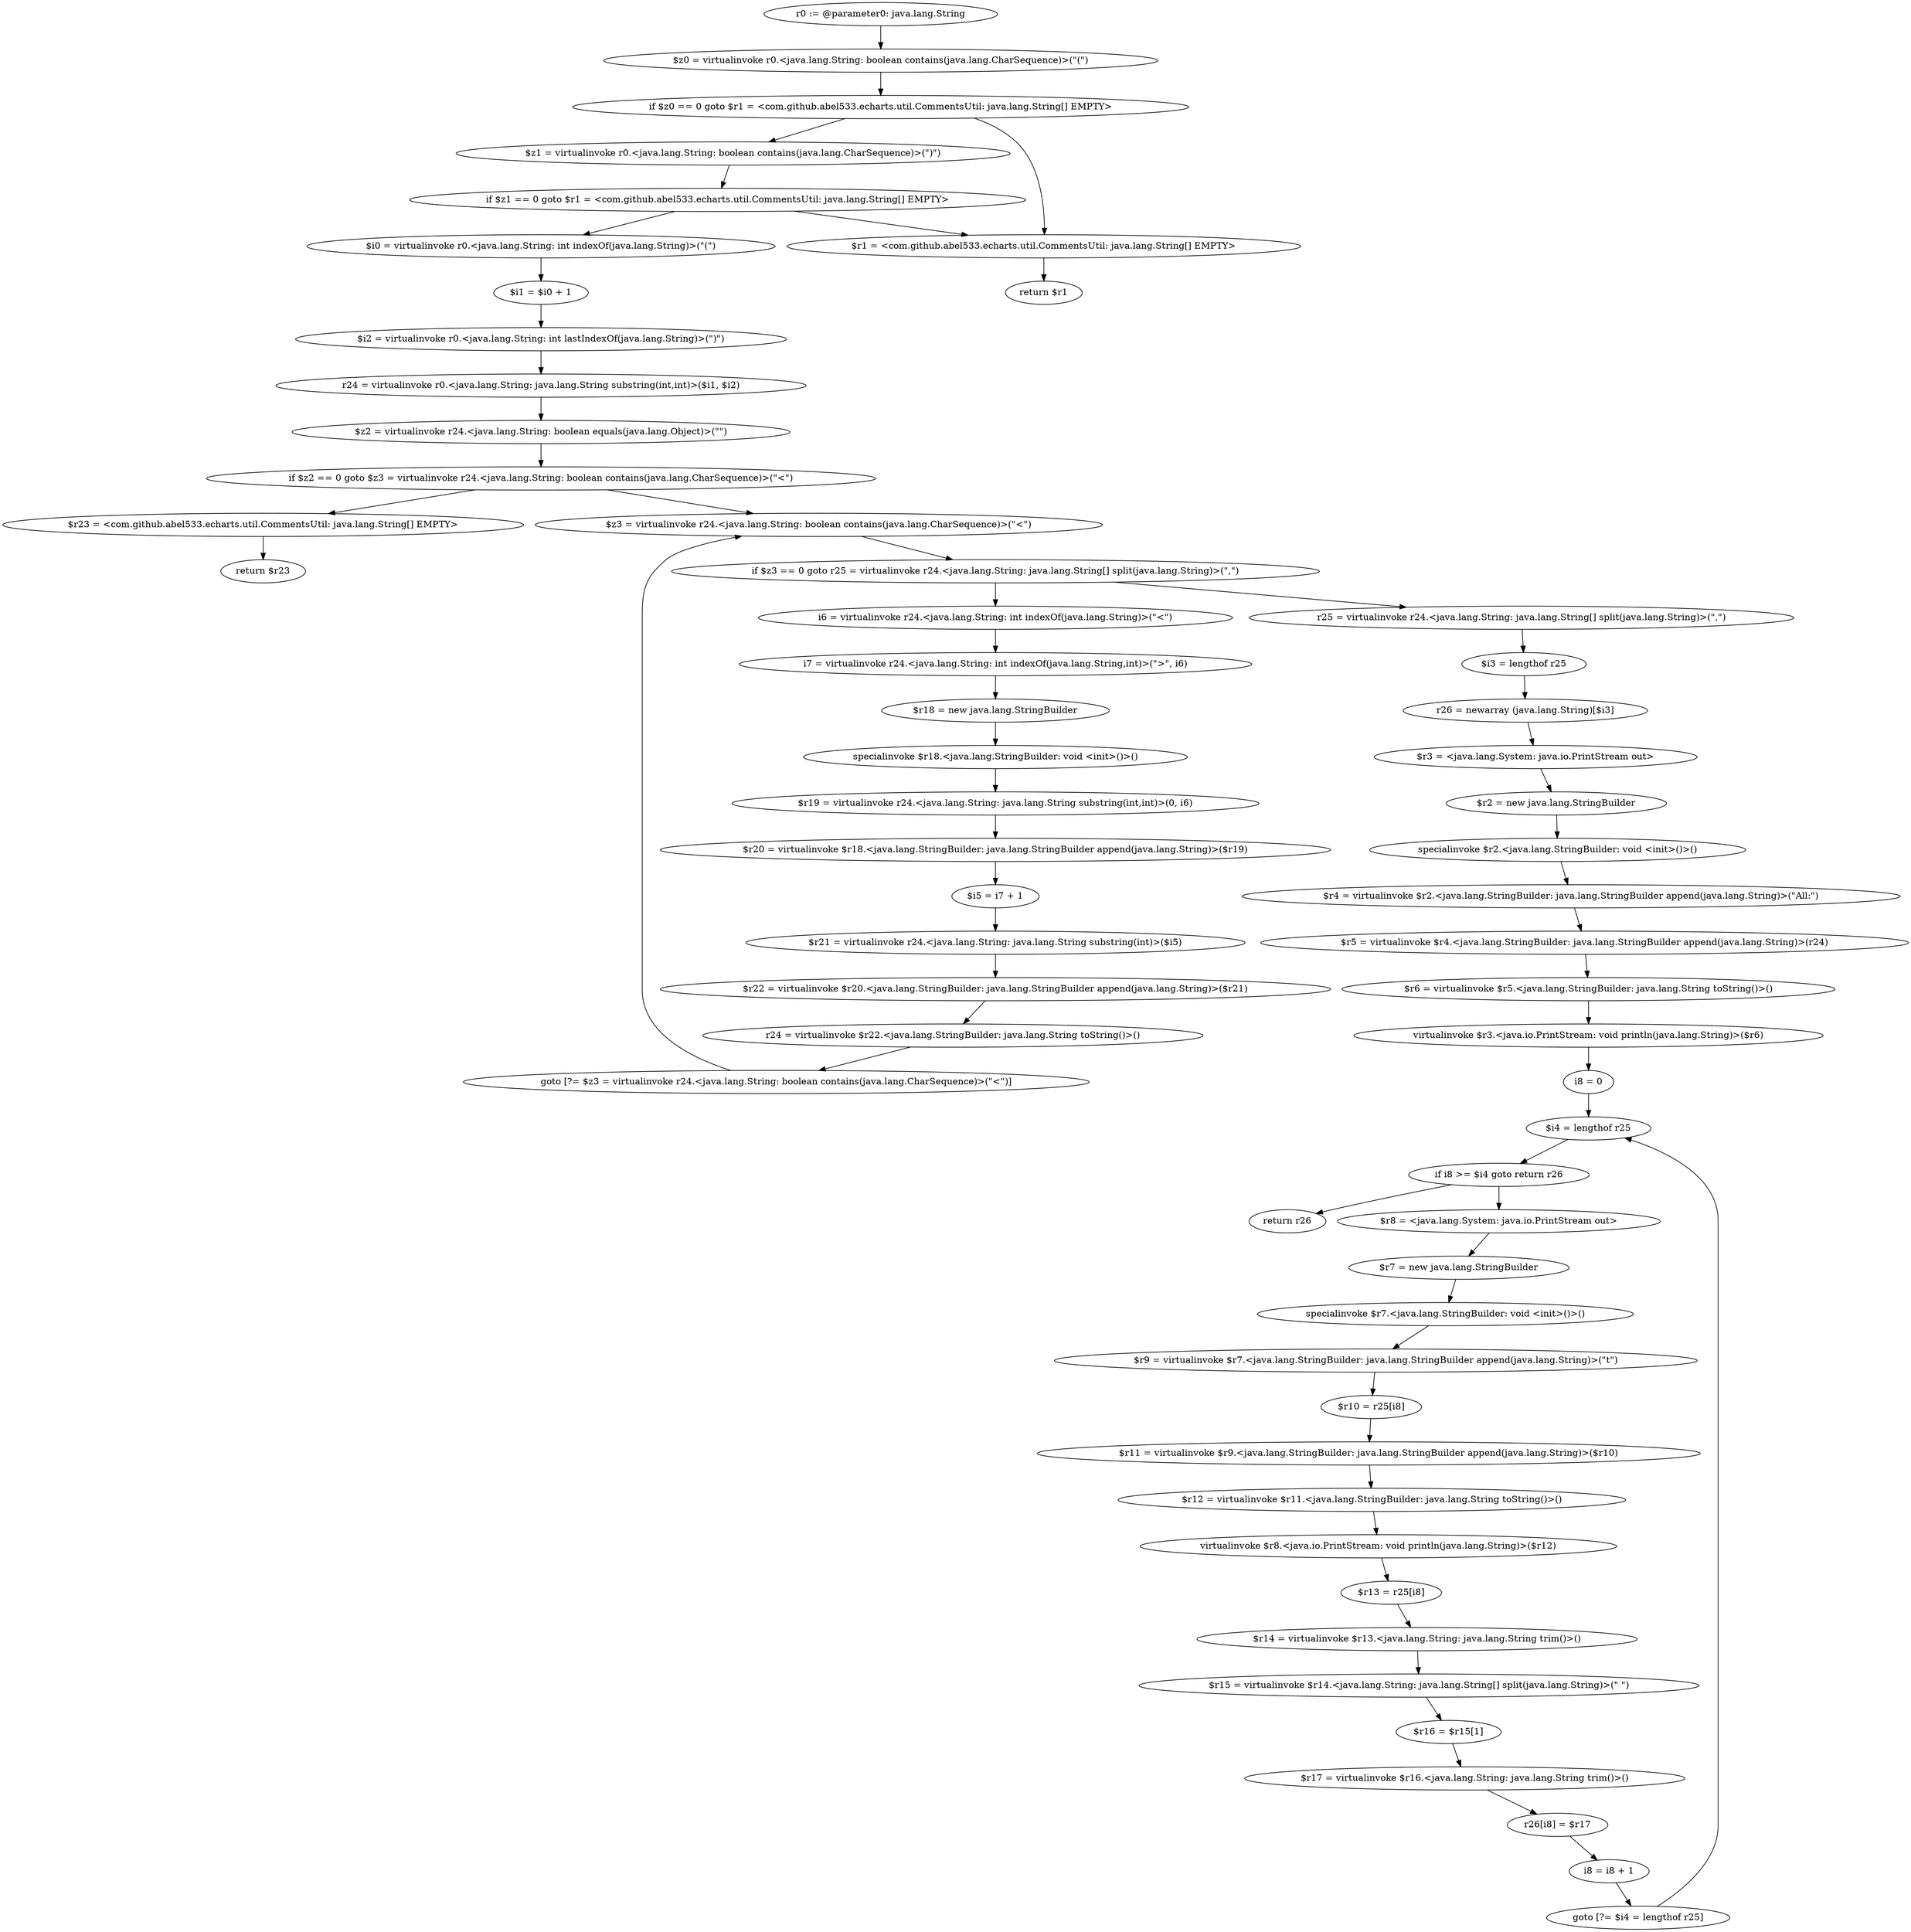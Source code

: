 digraph "unitGraph" {
    "r0 := @parameter0: java.lang.String"
    "$z0 = virtualinvoke r0.<java.lang.String: boolean contains(java.lang.CharSequence)>(\"(\")"
    "if $z0 == 0 goto $r1 = <com.github.abel533.echarts.util.CommentsUtil: java.lang.String[] EMPTY>"
    "$z1 = virtualinvoke r0.<java.lang.String: boolean contains(java.lang.CharSequence)>(\")\")"
    "if $z1 == 0 goto $r1 = <com.github.abel533.echarts.util.CommentsUtil: java.lang.String[] EMPTY>"
    "$i0 = virtualinvoke r0.<java.lang.String: int indexOf(java.lang.String)>(\"(\")"
    "$i1 = $i0 + 1"
    "$i2 = virtualinvoke r0.<java.lang.String: int lastIndexOf(java.lang.String)>(\")\")"
    "r24 = virtualinvoke r0.<java.lang.String: java.lang.String substring(int,int)>($i1, $i2)"
    "$z2 = virtualinvoke r24.<java.lang.String: boolean equals(java.lang.Object)>(\"\")"
    "if $z2 == 0 goto $z3 = virtualinvoke r24.<java.lang.String: boolean contains(java.lang.CharSequence)>(\"<\")"
    "$r23 = <com.github.abel533.echarts.util.CommentsUtil: java.lang.String[] EMPTY>"
    "return $r23"
    "$z3 = virtualinvoke r24.<java.lang.String: boolean contains(java.lang.CharSequence)>(\"<\")"
    "if $z3 == 0 goto r25 = virtualinvoke r24.<java.lang.String: java.lang.String[] split(java.lang.String)>(\",\")"
    "i6 = virtualinvoke r24.<java.lang.String: int indexOf(java.lang.String)>(\"<\")"
    "i7 = virtualinvoke r24.<java.lang.String: int indexOf(java.lang.String,int)>(\">\", i6)"
    "$r18 = new java.lang.StringBuilder"
    "specialinvoke $r18.<java.lang.StringBuilder: void <init>()>()"
    "$r19 = virtualinvoke r24.<java.lang.String: java.lang.String substring(int,int)>(0, i6)"
    "$r20 = virtualinvoke $r18.<java.lang.StringBuilder: java.lang.StringBuilder append(java.lang.String)>($r19)"
    "$i5 = i7 + 1"
    "$r21 = virtualinvoke r24.<java.lang.String: java.lang.String substring(int)>($i5)"
    "$r22 = virtualinvoke $r20.<java.lang.StringBuilder: java.lang.StringBuilder append(java.lang.String)>($r21)"
    "r24 = virtualinvoke $r22.<java.lang.StringBuilder: java.lang.String toString()>()"
    "goto [?= $z3 = virtualinvoke r24.<java.lang.String: boolean contains(java.lang.CharSequence)>(\"<\")]"
    "r25 = virtualinvoke r24.<java.lang.String: java.lang.String[] split(java.lang.String)>(\",\")"
    "$i3 = lengthof r25"
    "r26 = newarray (java.lang.String)[$i3]"
    "$r3 = <java.lang.System: java.io.PrintStream out>"
    "$r2 = new java.lang.StringBuilder"
    "specialinvoke $r2.<java.lang.StringBuilder: void <init>()>()"
    "$r4 = virtualinvoke $r2.<java.lang.StringBuilder: java.lang.StringBuilder append(java.lang.String)>(\"All:\")"
    "$r5 = virtualinvoke $r4.<java.lang.StringBuilder: java.lang.StringBuilder append(java.lang.String)>(r24)"
    "$r6 = virtualinvoke $r5.<java.lang.StringBuilder: java.lang.String toString()>()"
    "virtualinvoke $r3.<java.io.PrintStream: void println(java.lang.String)>($r6)"
    "i8 = 0"
    "$i4 = lengthof r25"
    "if i8 >= $i4 goto return r26"
    "$r8 = <java.lang.System: java.io.PrintStream out>"
    "$r7 = new java.lang.StringBuilder"
    "specialinvoke $r7.<java.lang.StringBuilder: void <init>()>()"
    "$r9 = virtualinvoke $r7.<java.lang.StringBuilder: java.lang.StringBuilder append(java.lang.String)>(\"\t\")"
    "$r10 = r25[i8]"
    "$r11 = virtualinvoke $r9.<java.lang.StringBuilder: java.lang.StringBuilder append(java.lang.String)>($r10)"
    "$r12 = virtualinvoke $r11.<java.lang.StringBuilder: java.lang.String toString()>()"
    "virtualinvoke $r8.<java.io.PrintStream: void println(java.lang.String)>($r12)"
    "$r13 = r25[i8]"
    "$r14 = virtualinvoke $r13.<java.lang.String: java.lang.String trim()>()"
    "$r15 = virtualinvoke $r14.<java.lang.String: java.lang.String[] split(java.lang.String)>(\" \")"
    "$r16 = $r15[1]"
    "$r17 = virtualinvoke $r16.<java.lang.String: java.lang.String trim()>()"
    "r26[i8] = $r17"
    "i8 = i8 + 1"
    "goto [?= $i4 = lengthof r25]"
    "return r26"
    "$r1 = <com.github.abel533.echarts.util.CommentsUtil: java.lang.String[] EMPTY>"
    "return $r1"
    "r0 := @parameter0: java.lang.String"->"$z0 = virtualinvoke r0.<java.lang.String: boolean contains(java.lang.CharSequence)>(\"(\")";
    "$z0 = virtualinvoke r0.<java.lang.String: boolean contains(java.lang.CharSequence)>(\"(\")"->"if $z0 == 0 goto $r1 = <com.github.abel533.echarts.util.CommentsUtil: java.lang.String[] EMPTY>";
    "if $z0 == 0 goto $r1 = <com.github.abel533.echarts.util.CommentsUtil: java.lang.String[] EMPTY>"->"$z1 = virtualinvoke r0.<java.lang.String: boolean contains(java.lang.CharSequence)>(\")\")";
    "if $z0 == 0 goto $r1 = <com.github.abel533.echarts.util.CommentsUtil: java.lang.String[] EMPTY>"->"$r1 = <com.github.abel533.echarts.util.CommentsUtil: java.lang.String[] EMPTY>";
    "$z1 = virtualinvoke r0.<java.lang.String: boolean contains(java.lang.CharSequence)>(\")\")"->"if $z1 == 0 goto $r1 = <com.github.abel533.echarts.util.CommentsUtil: java.lang.String[] EMPTY>";
    "if $z1 == 0 goto $r1 = <com.github.abel533.echarts.util.CommentsUtil: java.lang.String[] EMPTY>"->"$i0 = virtualinvoke r0.<java.lang.String: int indexOf(java.lang.String)>(\"(\")";
    "if $z1 == 0 goto $r1 = <com.github.abel533.echarts.util.CommentsUtil: java.lang.String[] EMPTY>"->"$r1 = <com.github.abel533.echarts.util.CommentsUtil: java.lang.String[] EMPTY>";
    "$i0 = virtualinvoke r0.<java.lang.String: int indexOf(java.lang.String)>(\"(\")"->"$i1 = $i0 + 1";
    "$i1 = $i0 + 1"->"$i2 = virtualinvoke r0.<java.lang.String: int lastIndexOf(java.lang.String)>(\")\")";
    "$i2 = virtualinvoke r0.<java.lang.String: int lastIndexOf(java.lang.String)>(\")\")"->"r24 = virtualinvoke r0.<java.lang.String: java.lang.String substring(int,int)>($i1, $i2)";
    "r24 = virtualinvoke r0.<java.lang.String: java.lang.String substring(int,int)>($i1, $i2)"->"$z2 = virtualinvoke r24.<java.lang.String: boolean equals(java.lang.Object)>(\"\")";
    "$z2 = virtualinvoke r24.<java.lang.String: boolean equals(java.lang.Object)>(\"\")"->"if $z2 == 0 goto $z3 = virtualinvoke r24.<java.lang.String: boolean contains(java.lang.CharSequence)>(\"<\")";
    "if $z2 == 0 goto $z3 = virtualinvoke r24.<java.lang.String: boolean contains(java.lang.CharSequence)>(\"<\")"->"$r23 = <com.github.abel533.echarts.util.CommentsUtil: java.lang.String[] EMPTY>";
    "if $z2 == 0 goto $z3 = virtualinvoke r24.<java.lang.String: boolean contains(java.lang.CharSequence)>(\"<\")"->"$z3 = virtualinvoke r24.<java.lang.String: boolean contains(java.lang.CharSequence)>(\"<\")";
    "$r23 = <com.github.abel533.echarts.util.CommentsUtil: java.lang.String[] EMPTY>"->"return $r23";
    "$z3 = virtualinvoke r24.<java.lang.String: boolean contains(java.lang.CharSequence)>(\"<\")"->"if $z3 == 0 goto r25 = virtualinvoke r24.<java.lang.String: java.lang.String[] split(java.lang.String)>(\",\")";
    "if $z3 == 0 goto r25 = virtualinvoke r24.<java.lang.String: java.lang.String[] split(java.lang.String)>(\",\")"->"i6 = virtualinvoke r24.<java.lang.String: int indexOf(java.lang.String)>(\"<\")";
    "if $z3 == 0 goto r25 = virtualinvoke r24.<java.lang.String: java.lang.String[] split(java.lang.String)>(\",\")"->"r25 = virtualinvoke r24.<java.lang.String: java.lang.String[] split(java.lang.String)>(\",\")";
    "i6 = virtualinvoke r24.<java.lang.String: int indexOf(java.lang.String)>(\"<\")"->"i7 = virtualinvoke r24.<java.lang.String: int indexOf(java.lang.String,int)>(\">\", i6)";
    "i7 = virtualinvoke r24.<java.lang.String: int indexOf(java.lang.String,int)>(\">\", i6)"->"$r18 = new java.lang.StringBuilder";
    "$r18 = new java.lang.StringBuilder"->"specialinvoke $r18.<java.lang.StringBuilder: void <init>()>()";
    "specialinvoke $r18.<java.lang.StringBuilder: void <init>()>()"->"$r19 = virtualinvoke r24.<java.lang.String: java.lang.String substring(int,int)>(0, i6)";
    "$r19 = virtualinvoke r24.<java.lang.String: java.lang.String substring(int,int)>(0, i6)"->"$r20 = virtualinvoke $r18.<java.lang.StringBuilder: java.lang.StringBuilder append(java.lang.String)>($r19)";
    "$r20 = virtualinvoke $r18.<java.lang.StringBuilder: java.lang.StringBuilder append(java.lang.String)>($r19)"->"$i5 = i7 + 1";
    "$i5 = i7 + 1"->"$r21 = virtualinvoke r24.<java.lang.String: java.lang.String substring(int)>($i5)";
    "$r21 = virtualinvoke r24.<java.lang.String: java.lang.String substring(int)>($i5)"->"$r22 = virtualinvoke $r20.<java.lang.StringBuilder: java.lang.StringBuilder append(java.lang.String)>($r21)";
    "$r22 = virtualinvoke $r20.<java.lang.StringBuilder: java.lang.StringBuilder append(java.lang.String)>($r21)"->"r24 = virtualinvoke $r22.<java.lang.StringBuilder: java.lang.String toString()>()";
    "r24 = virtualinvoke $r22.<java.lang.StringBuilder: java.lang.String toString()>()"->"goto [?= $z3 = virtualinvoke r24.<java.lang.String: boolean contains(java.lang.CharSequence)>(\"<\")]";
    "goto [?= $z3 = virtualinvoke r24.<java.lang.String: boolean contains(java.lang.CharSequence)>(\"<\")]"->"$z3 = virtualinvoke r24.<java.lang.String: boolean contains(java.lang.CharSequence)>(\"<\")";
    "r25 = virtualinvoke r24.<java.lang.String: java.lang.String[] split(java.lang.String)>(\",\")"->"$i3 = lengthof r25";
    "$i3 = lengthof r25"->"r26 = newarray (java.lang.String)[$i3]";
    "r26 = newarray (java.lang.String)[$i3]"->"$r3 = <java.lang.System: java.io.PrintStream out>";
    "$r3 = <java.lang.System: java.io.PrintStream out>"->"$r2 = new java.lang.StringBuilder";
    "$r2 = new java.lang.StringBuilder"->"specialinvoke $r2.<java.lang.StringBuilder: void <init>()>()";
    "specialinvoke $r2.<java.lang.StringBuilder: void <init>()>()"->"$r4 = virtualinvoke $r2.<java.lang.StringBuilder: java.lang.StringBuilder append(java.lang.String)>(\"All:\")";
    "$r4 = virtualinvoke $r2.<java.lang.StringBuilder: java.lang.StringBuilder append(java.lang.String)>(\"All:\")"->"$r5 = virtualinvoke $r4.<java.lang.StringBuilder: java.lang.StringBuilder append(java.lang.String)>(r24)";
    "$r5 = virtualinvoke $r4.<java.lang.StringBuilder: java.lang.StringBuilder append(java.lang.String)>(r24)"->"$r6 = virtualinvoke $r5.<java.lang.StringBuilder: java.lang.String toString()>()";
    "$r6 = virtualinvoke $r5.<java.lang.StringBuilder: java.lang.String toString()>()"->"virtualinvoke $r3.<java.io.PrintStream: void println(java.lang.String)>($r6)";
    "virtualinvoke $r3.<java.io.PrintStream: void println(java.lang.String)>($r6)"->"i8 = 0";
    "i8 = 0"->"$i4 = lengthof r25";
    "$i4 = lengthof r25"->"if i8 >= $i4 goto return r26";
    "if i8 >= $i4 goto return r26"->"$r8 = <java.lang.System: java.io.PrintStream out>";
    "if i8 >= $i4 goto return r26"->"return r26";
    "$r8 = <java.lang.System: java.io.PrintStream out>"->"$r7 = new java.lang.StringBuilder";
    "$r7 = new java.lang.StringBuilder"->"specialinvoke $r7.<java.lang.StringBuilder: void <init>()>()";
    "specialinvoke $r7.<java.lang.StringBuilder: void <init>()>()"->"$r9 = virtualinvoke $r7.<java.lang.StringBuilder: java.lang.StringBuilder append(java.lang.String)>(\"\t\")";
    "$r9 = virtualinvoke $r7.<java.lang.StringBuilder: java.lang.StringBuilder append(java.lang.String)>(\"\t\")"->"$r10 = r25[i8]";
    "$r10 = r25[i8]"->"$r11 = virtualinvoke $r9.<java.lang.StringBuilder: java.lang.StringBuilder append(java.lang.String)>($r10)";
    "$r11 = virtualinvoke $r9.<java.lang.StringBuilder: java.lang.StringBuilder append(java.lang.String)>($r10)"->"$r12 = virtualinvoke $r11.<java.lang.StringBuilder: java.lang.String toString()>()";
    "$r12 = virtualinvoke $r11.<java.lang.StringBuilder: java.lang.String toString()>()"->"virtualinvoke $r8.<java.io.PrintStream: void println(java.lang.String)>($r12)";
    "virtualinvoke $r8.<java.io.PrintStream: void println(java.lang.String)>($r12)"->"$r13 = r25[i8]";
    "$r13 = r25[i8]"->"$r14 = virtualinvoke $r13.<java.lang.String: java.lang.String trim()>()";
    "$r14 = virtualinvoke $r13.<java.lang.String: java.lang.String trim()>()"->"$r15 = virtualinvoke $r14.<java.lang.String: java.lang.String[] split(java.lang.String)>(\" \")";
    "$r15 = virtualinvoke $r14.<java.lang.String: java.lang.String[] split(java.lang.String)>(\" \")"->"$r16 = $r15[1]";
    "$r16 = $r15[1]"->"$r17 = virtualinvoke $r16.<java.lang.String: java.lang.String trim()>()";
    "$r17 = virtualinvoke $r16.<java.lang.String: java.lang.String trim()>()"->"r26[i8] = $r17";
    "r26[i8] = $r17"->"i8 = i8 + 1";
    "i8 = i8 + 1"->"goto [?= $i4 = lengthof r25]";
    "goto [?= $i4 = lengthof r25]"->"$i4 = lengthof r25";
    "$r1 = <com.github.abel533.echarts.util.CommentsUtil: java.lang.String[] EMPTY>"->"return $r1";
}
